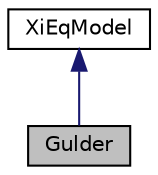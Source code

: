 digraph "Gulder"
{
  bgcolor="transparent";
  edge [fontname="Helvetica",fontsize="10",labelfontname="Helvetica",labelfontsize="10"];
  node [fontname="Helvetica",fontsize="10",shape=record];
  Node1 [label="Gulder",height=0.2,width=0.4,color="black", fillcolor="grey75", style="filled", fontcolor="black"];
  Node2 -> Node1 [dir="back",color="midnightblue",fontsize="10",style="solid",fontname="Helvetica"];
  Node2 [label="XiEqModel",height=0.2,width=0.4,color="black",URL="$a02982.html",tooltip="Base-class for all XiEq models used by the b-XiEq combustion model. The available models are : basicX..."];
}
